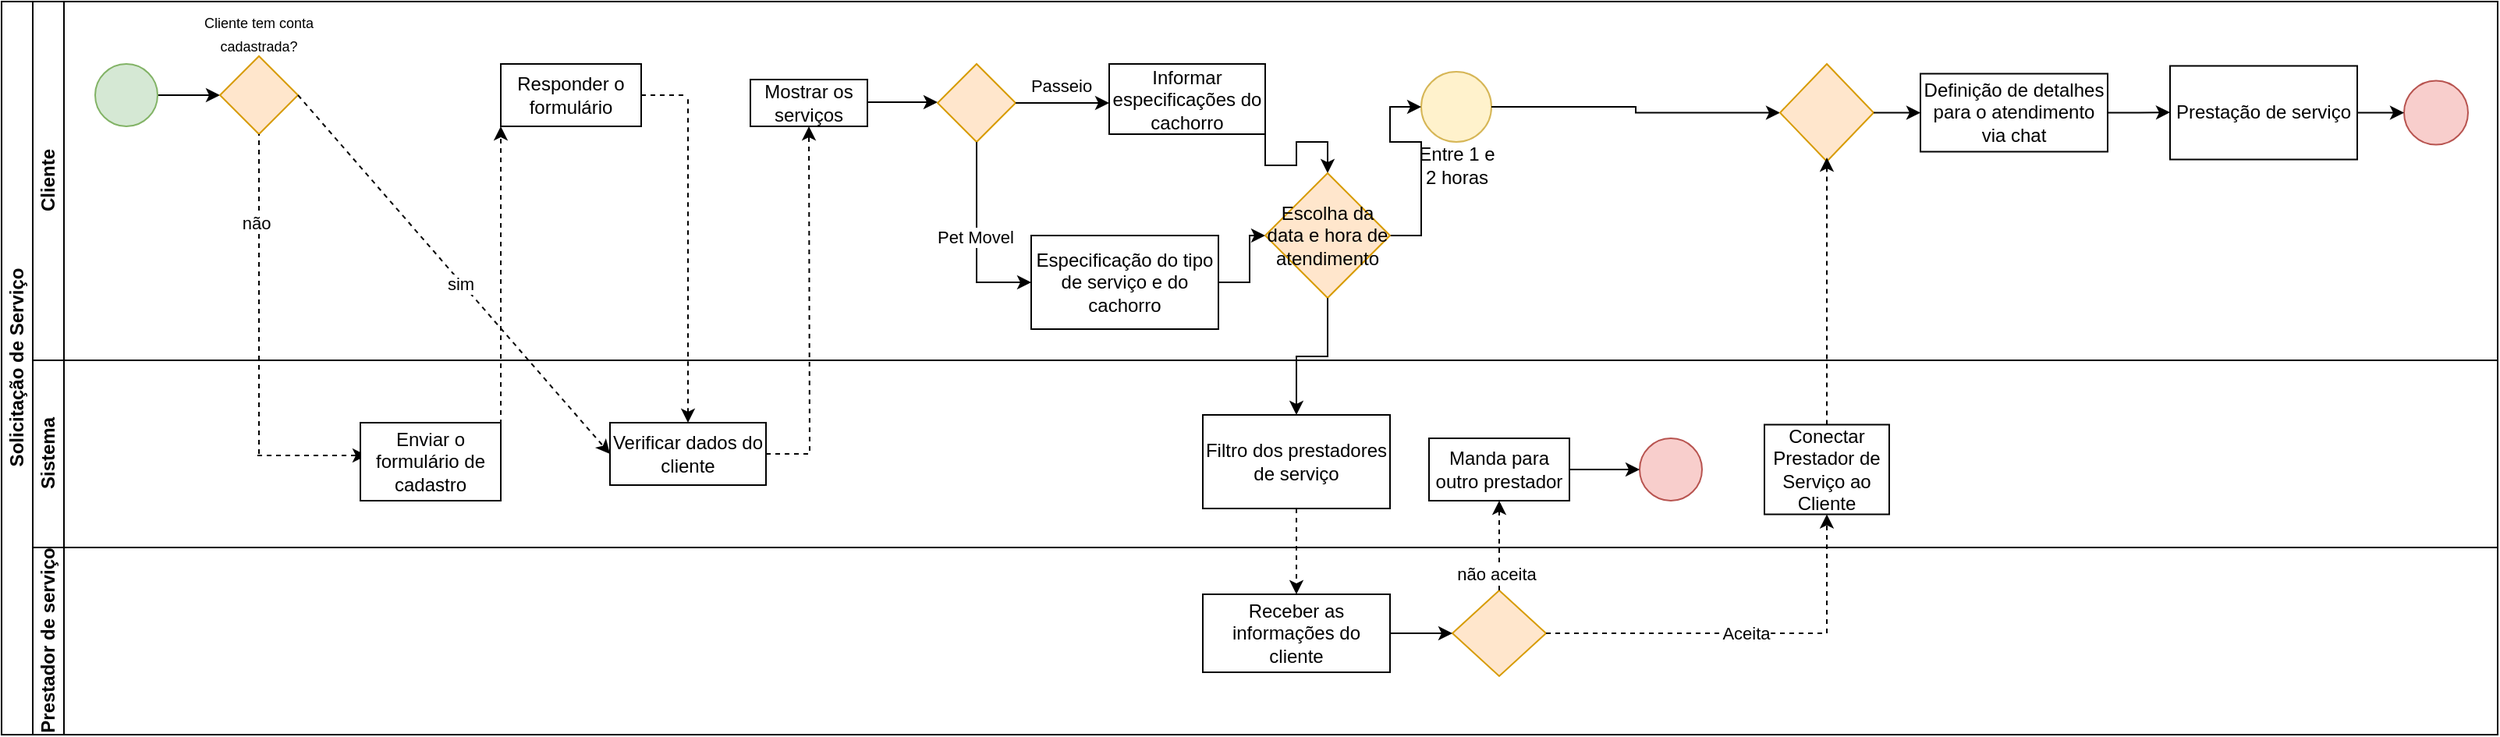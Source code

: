 <mxfile version="24.3.0" type="github">
  <diagram id="prtHgNgQTEPvFCAcTncT" name="Page-1">
    <mxGraphModel dx="1050" dy="583" grid="1" gridSize="10" guides="1" tooltips="1" connect="1" arrows="1" fold="1" page="1" pageScale="1" pageWidth="1800" pageHeight="800" math="0" shadow="0">
      <root>
        <mxCell id="0" />
        <mxCell id="1" parent="0" />
        <mxCell id="dNxyNK7c78bLwvsdeMH5-19" value="Solicitação de Serviço" style="swimlane;html=1;childLayout=stackLayout;resizeParent=1;resizeParentMax=0;horizontal=0;startSize=20;horizontalStack=0;" parent="1" vertex="1">
          <mxGeometry x="120" y="120" width="1600" height="470" as="geometry" />
        </mxCell>
        <mxCell id="dNxyNK7c78bLwvsdeMH5-20" value="Cliente" style="swimlane;html=1;startSize=20;horizontal=0;" parent="dNxyNK7c78bLwvsdeMH5-19" vertex="1">
          <mxGeometry x="20" width="1580" height="230" as="geometry" />
        </mxCell>
        <mxCell id="dNxyNK7c78bLwvsdeMH5-25" value="" style="edgeStyle=orthogonalEdgeStyle;rounded=0;orthogonalLoop=1;jettySize=auto;html=1;" parent="dNxyNK7c78bLwvsdeMH5-20" source="dNxyNK7c78bLwvsdeMH5-23" edge="1">
          <mxGeometry relative="1" as="geometry">
            <mxPoint x="120" y="60" as="targetPoint" />
          </mxGeometry>
        </mxCell>
        <mxCell id="dNxyNK7c78bLwvsdeMH5-23" value="" style="ellipse;whiteSpace=wrap;html=1;fillColor=#d5e8d4;strokeColor=#82b366;" parent="dNxyNK7c78bLwvsdeMH5-20" vertex="1">
          <mxGeometry x="40" y="40" width="40" height="40" as="geometry" />
        </mxCell>
        <mxCell id="R-GTNazjy64bah8zVvrk-2" value="" style="rhombus;whiteSpace=wrap;html=1;fillColor=#ffe6cc;strokeColor=#d79b00;" parent="dNxyNK7c78bLwvsdeMH5-20" vertex="1">
          <mxGeometry x="120" y="35" width="50" height="50" as="geometry" />
        </mxCell>
        <mxCell id="R-GTNazjy64bah8zVvrk-3" value="&lt;font style=&quot;font-size: 9px;&quot;&gt;Cliente tem conta cadastrada?&lt;/font&gt;" style="text;html=1;align=center;verticalAlign=middle;whiteSpace=wrap;rounded=0;" parent="dNxyNK7c78bLwvsdeMH5-20" vertex="1">
          <mxGeometry x="90" y="5" width="110" height="30" as="geometry" />
        </mxCell>
        <mxCell id="R-GTNazjy64bah8zVvrk-6" value="" style="endArrow=classic;dashed=1;html=1;rounded=0;entryX=0;entryY=0.5;entryDx=0;entryDy=0;endFill=1;" parent="dNxyNK7c78bLwvsdeMH5-20" target="R-GTNazjy64bah8zVvrk-20" edge="1">
          <mxGeometry width="50" height="50" relative="1" as="geometry">
            <mxPoint x="170" y="60" as="sourcePoint" />
            <mxPoint x="350" y="270" as="targetPoint" />
          </mxGeometry>
        </mxCell>
        <mxCell id="R-GTNazjy64bah8zVvrk-10" value="sim" style="edgeLabel;html=1;align=center;verticalAlign=middle;resizable=0;points=[];" parent="R-GTNazjy64bah8zVvrk-6" vertex="1" connectable="0">
          <mxGeometry x="0.048" y="-1" relative="1" as="geometry">
            <mxPoint as="offset" />
          </mxGeometry>
        </mxCell>
        <mxCell id="R-GTNazjy64bah8zVvrk-16" value="Responder o formulário" style="rounded=0;whiteSpace=wrap;html=1;" parent="dNxyNK7c78bLwvsdeMH5-20" vertex="1">
          <mxGeometry x="300" y="40" width="90" height="40" as="geometry" />
        </mxCell>
        <mxCell id="R-GTNazjy64bah8zVvrk-17" value="" style="endArrow=none;dashed=1;html=1;rounded=0;" parent="dNxyNK7c78bLwvsdeMH5-20" edge="1">
          <mxGeometry width="50" height="50" relative="1" as="geometry">
            <mxPoint x="390" y="60" as="sourcePoint" />
            <mxPoint x="420" y="60" as="targetPoint" />
          </mxGeometry>
        </mxCell>
        <mxCell id="R-GTNazjy64bah8zVvrk-23" value="Mostrar os serviços" style="rounded=0;whiteSpace=wrap;html=1;" parent="dNxyNK7c78bLwvsdeMH5-20" vertex="1">
          <mxGeometry x="460" y="50" width="75" height="30" as="geometry" />
        </mxCell>
        <mxCell id="R-GTNazjy64bah8zVvrk-24" value="" style="endArrow=classic;html=1;rounded=0;endFill=1;" parent="dNxyNK7c78bLwvsdeMH5-20" edge="1">
          <mxGeometry width="50" height="50" relative="1" as="geometry">
            <mxPoint x="535" y="64.5" as="sourcePoint" />
            <mxPoint x="580" y="64.5" as="targetPoint" />
          </mxGeometry>
        </mxCell>
        <mxCell id="R-GTNazjy64bah8zVvrk-26" value="" style="rhombus;whiteSpace=wrap;html=1;fillColor=#ffe6cc;strokeColor=#d79b00;" parent="dNxyNK7c78bLwvsdeMH5-20" vertex="1">
          <mxGeometry x="580" y="40" width="50" height="50" as="geometry" />
        </mxCell>
        <mxCell id="R-GTNazjy64bah8zVvrk-27" value="" style="endArrow=none;html=1;rounded=0;entryX=0.5;entryY=1;entryDx=0;entryDy=0;endFill=0;startArrow=classic;startFill=1;" parent="dNxyNK7c78bLwvsdeMH5-20" target="R-GTNazjy64bah8zVvrk-26" edge="1">
          <mxGeometry width="50" height="50" relative="1" as="geometry">
            <mxPoint x="640" y="180" as="sourcePoint" />
            <mxPoint x="600" y="90" as="targetPoint" />
            <Array as="points">
              <mxPoint x="605" y="180" />
            </Array>
          </mxGeometry>
        </mxCell>
        <mxCell id="R-GTNazjy64bah8zVvrk-28" value="Pet Movel" style="edgeLabel;html=1;align=center;verticalAlign=middle;resizable=0;points=[];" parent="R-GTNazjy64bah8zVvrk-27" vertex="1" connectable="0">
          <mxGeometry x="0.035" y="1" relative="1" as="geometry">
            <mxPoint as="offset" />
          </mxGeometry>
        </mxCell>
        <mxCell id="R-GTNazjy64bah8zVvrk-29" value="" style="endArrow=classic;html=1;rounded=0;exitX=1;exitY=0.5;exitDx=0;exitDy=0;endFill=1;" parent="dNxyNK7c78bLwvsdeMH5-20" source="R-GTNazjy64bah8zVvrk-26" edge="1">
          <mxGeometry width="50" height="50" relative="1" as="geometry">
            <mxPoint x="630" y="60" as="sourcePoint" />
            <mxPoint x="690" y="65" as="targetPoint" />
          </mxGeometry>
        </mxCell>
        <mxCell id="R-GTNazjy64bah8zVvrk-30" value="Passeio" style="edgeLabel;html=1;align=center;verticalAlign=middle;resizable=0;points=[];" parent="R-GTNazjy64bah8zVvrk-29" vertex="1" connectable="0">
          <mxGeometry x="0.4" relative="1" as="geometry">
            <mxPoint x="-13" y="-11" as="offset" />
          </mxGeometry>
        </mxCell>
        <mxCell id="4iRp5tqhSQYPCMWDruo4-2" style="edgeStyle=orthogonalEdgeStyle;rounded=0;orthogonalLoop=1;jettySize=auto;html=1;exitX=1;exitY=1;exitDx=0;exitDy=0;entryX=0.5;entryY=0;entryDx=0;entryDy=0;" edge="1" parent="dNxyNK7c78bLwvsdeMH5-20" source="R-GTNazjy64bah8zVvrk-31" target="4iRp5tqhSQYPCMWDruo4-1">
          <mxGeometry relative="1" as="geometry" />
        </mxCell>
        <mxCell id="R-GTNazjy64bah8zVvrk-31" value="Informar especificações do cachorro" style="rounded=0;whiteSpace=wrap;html=1;" parent="dNxyNK7c78bLwvsdeMH5-20" vertex="1">
          <mxGeometry x="690" y="40" width="100" height="45" as="geometry" />
        </mxCell>
        <mxCell id="R-GTNazjy64bah8zVvrk-36" value="" style="ellipse;whiteSpace=wrap;html=1;aspect=fixed;fillColor=#fff2cc;strokeColor=#d6b656;" parent="dNxyNK7c78bLwvsdeMH5-20" vertex="1">
          <mxGeometry x="890" y="45" width="45" height="45" as="geometry" />
        </mxCell>
        <mxCell id="R-GTNazjy64bah8zVvrk-38" value="Entre 1 e 2 horas" style="text;html=1;align=center;verticalAlign=middle;whiteSpace=wrap;rounded=0;" parent="dNxyNK7c78bLwvsdeMH5-20" vertex="1">
          <mxGeometry x="882.5" y="90" width="60" height="30" as="geometry" />
        </mxCell>
        <mxCell id="R-GTNazjy64bah8zVvrk-53" style="edgeStyle=orthogonalEdgeStyle;rounded=0;orthogonalLoop=1;jettySize=auto;html=1;exitX=1;exitY=0.5;exitDx=0;exitDy=0;entryX=0;entryY=0.5;entryDx=0;entryDy=0;" parent="dNxyNK7c78bLwvsdeMH5-20" source="R-GTNazjy64bah8zVvrk-36" target="R-GTNazjy64bah8zVvrk-55" edge="1">
          <mxGeometry relative="1" as="geometry">
            <mxPoint x="1090" y="75" as="targetPoint" />
          </mxGeometry>
        </mxCell>
        <mxCell id="R-GTNazjy64bah8zVvrk-55" value="" style="rhombus;whiteSpace=wrap;html=1;fillColor=#ffe6cc;strokeColor=#d79b00;" parent="dNxyNK7c78bLwvsdeMH5-20" vertex="1">
          <mxGeometry x="1120" y="40" width="60" height="62.5" as="geometry" />
        </mxCell>
        <mxCell id="R-GTNazjy64bah8zVvrk-57" value="Definição de detalhes para o atendimento via chat" style="rounded=0;whiteSpace=wrap;html=1;" parent="dNxyNK7c78bLwvsdeMH5-20" vertex="1">
          <mxGeometry x="1210" y="46.25" width="120" height="50" as="geometry" />
        </mxCell>
        <mxCell id="R-GTNazjy64bah8zVvrk-56" style="edgeStyle=orthogonalEdgeStyle;rounded=0;orthogonalLoop=1;jettySize=auto;html=1;exitX=1;exitY=0.5;exitDx=0;exitDy=0;" parent="dNxyNK7c78bLwvsdeMH5-20" source="R-GTNazjy64bah8zVvrk-55" target="R-GTNazjy64bah8zVvrk-57" edge="1">
          <mxGeometry relative="1" as="geometry">
            <mxPoint x="1230" y="71" as="targetPoint" />
          </mxGeometry>
        </mxCell>
        <mxCell id="R-GTNazjy64bah8zVvrk-58" style="edgeStyle=orthogonalEdgeStyle;rounded=0;orthogonalLoop=1;jettySize=auto;html=1;exitX=1;exitY=0.5;exitDx=0;exitDy=0;" parent="dNxyNK7c78bLwvsdeMH5-20" source="R-GTNazjy64bah8zVvrk-57" edge="1">
          <mxGeometry relative="1" as="geometry">
            <mxPoint x="1370" y="71" as="targetPoint" />
          </mxGeometry>
        </mxCell>
        <mxCell id="R-GTNazjy64bah8zVvrk-60" value="Prestação de serviço" style="rounded=0;whiteSpace=wrap;html=1;" parent="dNxyNK7c78bLwvsdeMH5-20" vertex="1">
          <mxGeometry x="1370" y="41.25" width="120" height="60" as="geometry" />
        </mxCell>
        <mxCell id="R-GTNazjy64bah8zVvrk-62" value="" style="ellipse;whiteSpace=wrap;html=1;aspect=fixed;fillColor=#f8cecc;strokeColor=#b85450;" parent="dNxyNK7c78bLwvsdeMH5-20" vertex="1">
          <mxGeometry x="1520" y="50.75" width="41" height="41" as="geometry" />
        </mxCell>
        <mxCell id="R-GTNazjy64bah8zVvrk-61" style="edgeStyle=orthogonalEdgeStyle;rounded=0;orthogonalLoop=1;jettySize=auto;html=1;exitX=1;exitY=0.5;exitDx=0;exitDy=0;" parent="dNxyNK7c78bLwvsdeMH5-20" source="R-GTNazjy64bah8zVvrk-60" target="R-GTNazjy64bah8zVvrk-62" edge="1">
          <mxGeometry relative="1" as="geometry">
            <mxPoint x="1510" y="71" as="targetPoint" />
          </mxGeometry>
        </mxCell>
        <mxCell id="4iRp5tqhSQYPCMWDruo4-3" style="edgeStyle=orthogonalEdgeStyle;rounded=0;orthogonalLoop=1;jettySize=auto;html=1;exitX=1;exitY=0.5;exitDx=0;exitDy=0;entryX=0;entryY=0.5;entryDx=0;entryDy=0;" edge="1" parent="dNxyNK7c78bLwvsdeMH5-20" source="R-GTNazjy64bah8zVvrk-63" target="4iRp5tqhSQYPCMWDruo4-1">
          <mxGeometry relative="1" as="geometry" />
        </mxCell>
        <mxCell id="R-GTNazjy64bah8zVvrk-63" value="Especificação do tipo de serviço e do cachorro" style="rounded=0;whiteSpace=wrap;html=1;" parent="dNxyNK7c78bLwvsdeMH5-20" vertex="1">
          <mxGeometry x="640" y="150" width="120" height="60" as="geometry" />
        </mxCell>
        <mxCell id="4iRp5tqhSQYPCMWDruo4-4" style="edgeStyle=orthogonalEdgeStyle;rounded=0;orthogonalLoop=1;jettySize=auto;html=1;exitX=1;exitY=0.5;exitDx=0;exitDy=0;entryX=0;entryY=0.5;entryDx=0;entryDy=0;" edge="1" parent="dNxyNK7c78bLwvsdeMH5-20" source="4iRp5tqhSQYPCMWDruo4-1" target="R-GTNazjy64bah8zVvrk-36">
          <mxGeometry relative="1" as="geometry" />
        </mxCell>
        <mxCell id="4iRp5tqhSQYPCMWDruo4-1" value="Escolha da data e hora de atendimento" style="rhombus;whiteSpace=wrap;html=1;fillColor=#ffe6cc;strokeColor=#d79b00;" vertex="1" parent="dNxyNK7c78bLwvsdeMH5-20">
          <mxGeometry x="790" y="110" width="80" height="80" as="geometry" />
        </mxCell>
        <mxCell id="dNxyNK7c78bLwvsdeMH5-21" value="Sistema" style="swimlane;html=1;startSize=20;horizontal=0;" parent="dNxyNK7c78bLwvsdeMH5-19" vertex="1">
          <mxGeometry x="20" y="230" width="1580" height="120" as="geometry" />
        </mxCell>
        <mxCell id="R-GTNazjy64bah8zVvrk-8" value="" style="endArrow=none;dashed=1;html=1;rounded=0;entryX=0.5;entryY=1;entryDx=0;entryDy=0;" parent="dNxyNK7c78bLwvsdeMH5-21" target="R-GTNazjy64bah8zVvrk-2" edge="1">
          <mxGeometry width="50" height="50" relative="1" as="geometry">
            <mxPoint x="145" y="60" as="sourcePoint" />
            <mxPoint x="144.5" y="-35" as="targetPoint" />
          </mxGeometry>
        </mxCell>
        <mxCell id="R-GTNazjy64bah8zVvrk-9" value="não" style="edgeLabel;html=1;align=center;verticalAlign=middle;resizable=0;points=[];" parent="R-GTNazjy64bah8zVvrk-8" vertex="1" connectable="0">
          <mxGeometry x="0.442" y="2" relative="1" as="geometry">
            <mxPoint as="offset" />
          </mxGeometry>
        </mxCell>
        <mxCell id="R-GTNazjy64bah8zVvrk-12" value="" style="endArrow=classic;dashed=1;html=1;rounded=0;endFill=1;" parent="dNxyNK7c78bLwvsdeMH5-21" edge="1">
          <mxGeometry width="50" height="50" relative="1" as="geometry">
            <mxPoint x="144" y="61" as="sourcePoint" />
            <mxPoint x="214" y="61" as="targetPoint" />
          </mxGeometry>
        </mxCell>
        <mxCell id="R-GTNazjy64bah8zVvrk-13" value="Enviar o formulário de cadastro" style="rounded=0;whiteSpace=wrap;html=1;" parent="dNxyNK7c78bLwvsdeMH5-21" vertex="1">
          <mxGeometry x="210" y="40" width="90" height="50" as="geometry" />
        </mxCell>
        <mxCell id="R-GTNazjy64bah8zVvrk-19" value="" style="endArrow=none;dashed=1;html=1;rounded=0;endFill=0;startArrow=classic;startFill=1;" parent="dNxyNK7c78bLwvsdeMH5-21" edge="1">
          <mxGeometry width="50" height="50" relative="1" as="geometry">
            <mxPoint x="420" y="40" as="sourcePoint" />
            <mxPoint x="420" y="-170" as="targetPoint" />
          </mxGeometry>
        </mxCell>
        <mxCell id="R-GTNazjy64bah8zVvrk-20" value="Verificar dados do cliente" style="rounded=0;whiteSpace=wrap;html=1;" parent="dNxyNK7c78bLwvsdeMH5-21" vertex="1">
          <mxGeometry x="370" y="40" width="100" height="40" as="geometry" />
        </mxCell>
        <mxCell id="R-GTNazjy64bah8zVvrk-22" value="" style="endArrow=classic;dashed=1;html=1;rounded=0;entryX=0.5;entryY=1;entryDx=0;entryDy=0;endFill=1;" parent="dNxyNK7c78bLwvsdeMH5-21" target="R-GTNazjy64bah8zVvrk-23" edge="1">
          <mxGeometry width="50" height="50" relative="1" as="geometry">
            <mxPoint x="470" y="60" as="sourcePoint" />
            <mxPoint x="498" y="-140" as="targetPoint" />
            <Array as="points">
              <mxPoint x="498" y="60" />
            </Array>
          </mxGeometry>
        </mxCell>
        <mxCell id="R-GTNazjy64bah8zVvrk-43" value="Manda para outro prestador" style="rounded=0;whiteSpace=wrap;html=1;" parent="dNxyNK7c78bLwvsdeMH5-21" vertex="1">
          <mxGeometry x="895" y="50" width="90" height="40" as="geometry" />
        </mxCell>
        <mxCell id="R-GTNazjy64bah8zVvrk-45" value="" style="ellipse;whiteSpace=wrap;html=1;aspect=fixed;fillColor=#f8cecc;strokeColor=#b85450;" parent="dNxyNK7c78bLwvsdeMH5-21" vertex="1">
          <mxGeometry x="1030" y="50" width="40" height="40" as="geometry" />
        </mxCell>
        <mxCell id="R-GTNazjy64bah8zVvrk-44" style="edgeStyle=orthogonalEdgeStyle;rounded=0;orthogonalLoop=1;jettySize=auto;html=1;exitX=1;exitY=0.5;exitDx=0;exitDy=0;" parent="dNxyNK7c78bLwvsdeMH5-21" source="R-GTNazjy64bah8zVvrk-43" target="R-GTNazjy64bah8zVvrk-45" edge="1">
          <mxGeometry relative="1" as="geometry">
            <mxPoint x="1010" y="70" as="targetPoint" />
          </mxGeometry>
        </mxCell>
        <mxCell id="R-GTNazjy64bah8zVvrk-52" style="edgeStyle=orthogonalEdgeStyle;rounded=0;orthogonalLoop=1;jettySize=auto;html=1;exitX=0.5;exitY=0;exitDx=0;exitDy=0;dashed=1;" parent="dNxyNK7c78bLwvsdeMH5-21" source="R-GTNazjy64bah8zVvrk-48" edge="1">
          <mxGeometry relative="1" as="geometry">
            <mxPoint x="1150" y="-130" as="targetPoint" />
          </mxGeometry>
        </mxCell>
        <mxCell id="R-GTNazjy64bah8zVvrk-48" value="Conectar Prestador de Serviço ao Cliente" style="rounded=0;whiteSpace=wrap;html=1;" parent="dNxyNK7c78bLwvsdeMH5-21" vertex="1">
          <mxGeometry x="1110" y="41.25" width="80" height="57.5" as="geometry" />
        </mxCell>
        <mxCell id="4iRp5tqhSQYPCMWDruo4-6" value="Filtro dos prestadores de serviço" style="rounded=0;whiteSpace=wrap;html=1;" vertex="1" parent="dNxyNK7c78bLwvsdeMH5-21">
          <mxGeometry x="750" y="35" width="120" height="60" as="geometry" />
        </mxCell>
        <mxCell id="dNxyNK7c78bLwvsdeMH5-22" value="Prestador de serviço" style="swimlane;html=1;startSize=20;horizontal=0;" parent="dNxyNK7c78bLwvsdeMH5-19" vertex="1">
          <mxGeometry x="20" y="350" width="1580" height="120" as="geometry" />
        </mxCell>
        <mxCell id="R-GTNazjy64bah8zVvrk-40" value="" style="rhombus;whiteSpace=wrap;html=1;fillColor=#ffe6cc;strokeColor=#d79b00;" parent="dNxyNK7c78bLwvsdeMH5-22" vertex="1">
          <mxGeometry x="910" y="27.5" width="60" height="55" as="geometry" />
        </mxCell>
        <mxCell id="R-GTNazjy64bah8zVvrk-14" value="" style="endArrow=classic;dashed=1;html=1;rounded=0;exitX=1;exitY=0.5;exitDx=0;exitDy=0;entryX=0;entryY=1;entryDx=0;entryDy=0;endFill=1;" parent="dNxyNK7c78bLwvsdeMH5-19" source="R-GTNazjy64bah8zVvrk-13" target="R-GTNazjy64bah8zVvrk-16" edge="1">
          <mxGeometry width="50" height="50" relative="1" as="geometry">
            <mxPoint x="350" y="210" as="sourcePoint" />
            <mxPoint x="360" y="185" as="targetPoint" />
          </mxGeometry>
        </mxCell>
        <mxCell id="R-GTNazjy64bah8zVvrk-42" style="edgeStyle=orthogonalEdgeStyle;rounded=0;orthogonalLoop=1;jettySize=auto;html=1;exitX=0.5;exitY=0;exitDx=0;exitDy=0;dashed=1;" parent="dNxyNK7c78bLwvsdeMH5-19" source="R-GTNazjy64bah8zVvrk-40" target="R-GTNazjy64bah8zVvrk-43" edge="1">
          <mxGeometry relative="1" as="geometry">
            <mxPoint x="960" y="300" as="targetPoint" />
          </mxGeometry>
        </mxCell>
        <mxCell id="R-GTNazjy64bah8zVvrk-46" value="não aceita" style="edgeLabel;html=1;align=center;verticalAlign=middle;resizable=0;points=[];" parent="R-GTNazjy64bah8zVvrk-42" vertex="1" connectable="0">
          <mxGeometry x="-0.642" y="2" relative="1" as="geometry">
            <mxPoint as="offset" />
          </mxGeometry>
        </mxCell>
        <mxCell id="R-GTNazjy64bah8zVvrk-47" value="Aceita" style="edgeStyle=orthogonalEdgeStyle;rounded=0;orthogonalLoop=1;jettySize=auto;html=1;exitX=1;exitY=0.5;exitDx=0;exitDy=0;entryX=0.5;entryY=1;entryDx=0;entryDy=0;dashed=1;" parent="dNxyNK7c78bLwvsdeMH5-19" source="R-GTNazjy64bah8zVvrk-40" target="R-GTNazjy64bah8zVvrk-48" edge="1">
          <mxGeometry relative="1" as="geometry">
            <mxPoint x="1170" y="400" as="targetPoint" />
          </mxGeometry>
        </mxCell>
        <mxCell id="4iRp5tqhSQYPCMWDruo4-7" style="edgeStyle=orthogonalEdgeStyle;rounded=0;orthogonalLoop=1;jettySize=auto;html=1;exitX=0.5;exitY=1;exitDx=0;exitDy=0;entryX=0.5;entryY=0;entryDx=0;entryDy=0;" edge="1" parent="dNxyNK7c78bLwvsdeMH5-19" source="4iRp5tqhSQYPCMWDruo4-1" target="4iRp5tqhSQYPCMWDruo4-6">
          <mxGeometry relative="1" as="geometry" />
        </mxCell>
        <mxCell id="R-GTNazjy64bah8zVvrk-41" style="edgeStyle=orthogonalEdgeStyle;rounded=0;orthogonalLoop=1;jettySize=auto;html=1;exitX=1;exitY=0.5;exitDx=0;exitDy=0;entryX=0;entryY=0.5;entryDx=0;entryDy=0;" parent="1" source="R-GTNazjy64bah8zVvrk-35" target="R-GTNazjy64bah8zVvrk-40" edge="1">
          <mxGeometry relative="1" as="geometry" />
        </mxCell>
        <mxCell id="R-GTNazjy64bah8zVvrk-35" value="Receber as informações do cliente" style="rounded=0;whiteSpace=wrap;html=1;" parent="1" vertex="1">
          <mxGeometry x="890" y="500" width="120" height="50" as="geometry" />
        </mxCell>
        <mxCell id="a9aqe3e4KmoLOWZT829u-2" style="edgeStyle=orthogonalEdgeStyle;rounded=0;orthogonalLoop=1;jettySize=auto;html=1;exitX=0.5;exitY=1;exitDx=0;exitDy=0;entryX=0.5;entryY=0;entryDx=0;entryDy=0;dashed=1;" parent="1" source="4iRp5tqhSQYPCMWDruo4-6" target="R-GTNazjy64bah8zVvrk-35" edge="1">
          <mxGeometry relative="1" as="geometry">
            <mxPoint x="950" y="460" as="sourcePoint" />
          </mxGeometry>
        </mxCell>
      </root>
    </mxGraphModel>
  </diagram>
</mxfile>

